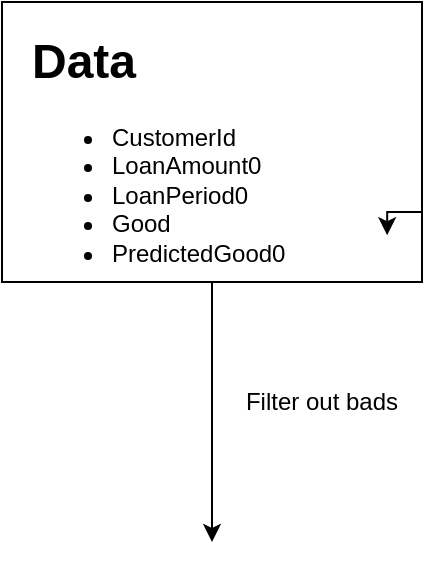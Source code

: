 <mxfile version="10.6.3" type="github"><diagram id="A3lex01W6lHAIOlFsyql" name="Page-1"><mxGraphModel dx="1010" dy="582" grid="1" gridSize="10" guides="1" tooltips="1" connect="1" arrows="1" fold="1" page="1" pageScale="1" pageWidth="850" pageHeight="1100" math="0" shadow="0"><root><mxCell id="0"/><mxCell id="1" parent="0"/><mxCell id="HnQVBweoRjnyUZATZqya-1" value="" style="rounded=0;whiteSpace=wrap;html=1;" vertex="1" parent="1"><mxGeometry x="330" y="10" width="210" height="140" as="geometry"/></mxCell><mxCell id="HnQVBweoRjnyUZATZqya-3" style="edgeStyle=orthogonalEdgeStyle;rounded=0;orthogonalLoop=1;jettySize=auto;html=1;exitX=1;exitY=0.75;exitDx=0;exitDy=0;entryX=0.917;entryY=0.833;entryDx=0;entryDy=0;entryPerimeter=0;" edge="1" parent="1" source="HnQVBweoRjnyUZATZqya-1" target="HnQVBweoRjnyUZATZqya-1"><mxGeometry relative="1" as="geometry"/></mxCell><mxCell id="HnQVBweoRjnyUZATZqya-4" value="&lt;h1&gt;Data&lt;/h1&gt;&lt;div&gt;&lt;ul&gt;&lt;li&gt;CustomerId&lt;/li&gt;&lt;li&gt;LoanAmount0&lt;/li&gt;&lt;li&gt;LoanPeriod0&lt;/li&gt;&lt;li&gt;Good&lt;/li&gt;&lt;li&gt;PredictedGood0&lt;/li&gt;&lt;/ul&gt;&lt;/div&gt;&lt;p&gt;&lt;/p&gt;" style="text;html=1;strokeColor=none;fillColor=none;spacing=5;spacingTop=-20;whiteSpace=wrap;overflow=hidden;rounded=0;" vertex="1" parent="1"><mxGeometry x="340" y="20" width="190" height="150" as="geometry"/></mxCell><mxCell id="HnQVBweoRjnyUZATZqya-5" value="" style="endArrow=classic;html=1;" edge="1" parent="1"><mxGeometry width="50" height="50" relative="1" as="geometry"><mxPoint x="435" y="150" as="sourcePoint"/><mxPoint x="435" y="280" as="targetPoint"/></mxGeometry></mxCell><mxCell id="HnQVBweoRjnyUZATZqya-6" value="Filter out bads" style="text;html=1;strokeColor=none;fillColor=none;align=center;verticalAlign=middle;whiteSpace=wrap;rounded=0;" vertex="1" parent="1"><mxGeometry x="440" y="200" width="100" height="20" as="geometry"/></mxCell></root></mxGraphModel></diagram></mxfile>
